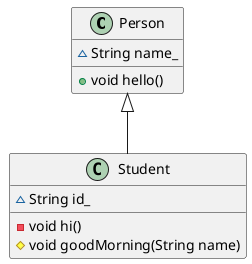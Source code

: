 @startuml Class Example

class Person {
    + void hello()
    ~ String name_
}

class Student {
    - void hi()
    # void goodMorning(String name)
    ~ String id_
}

Person <|-- Student
@enduml